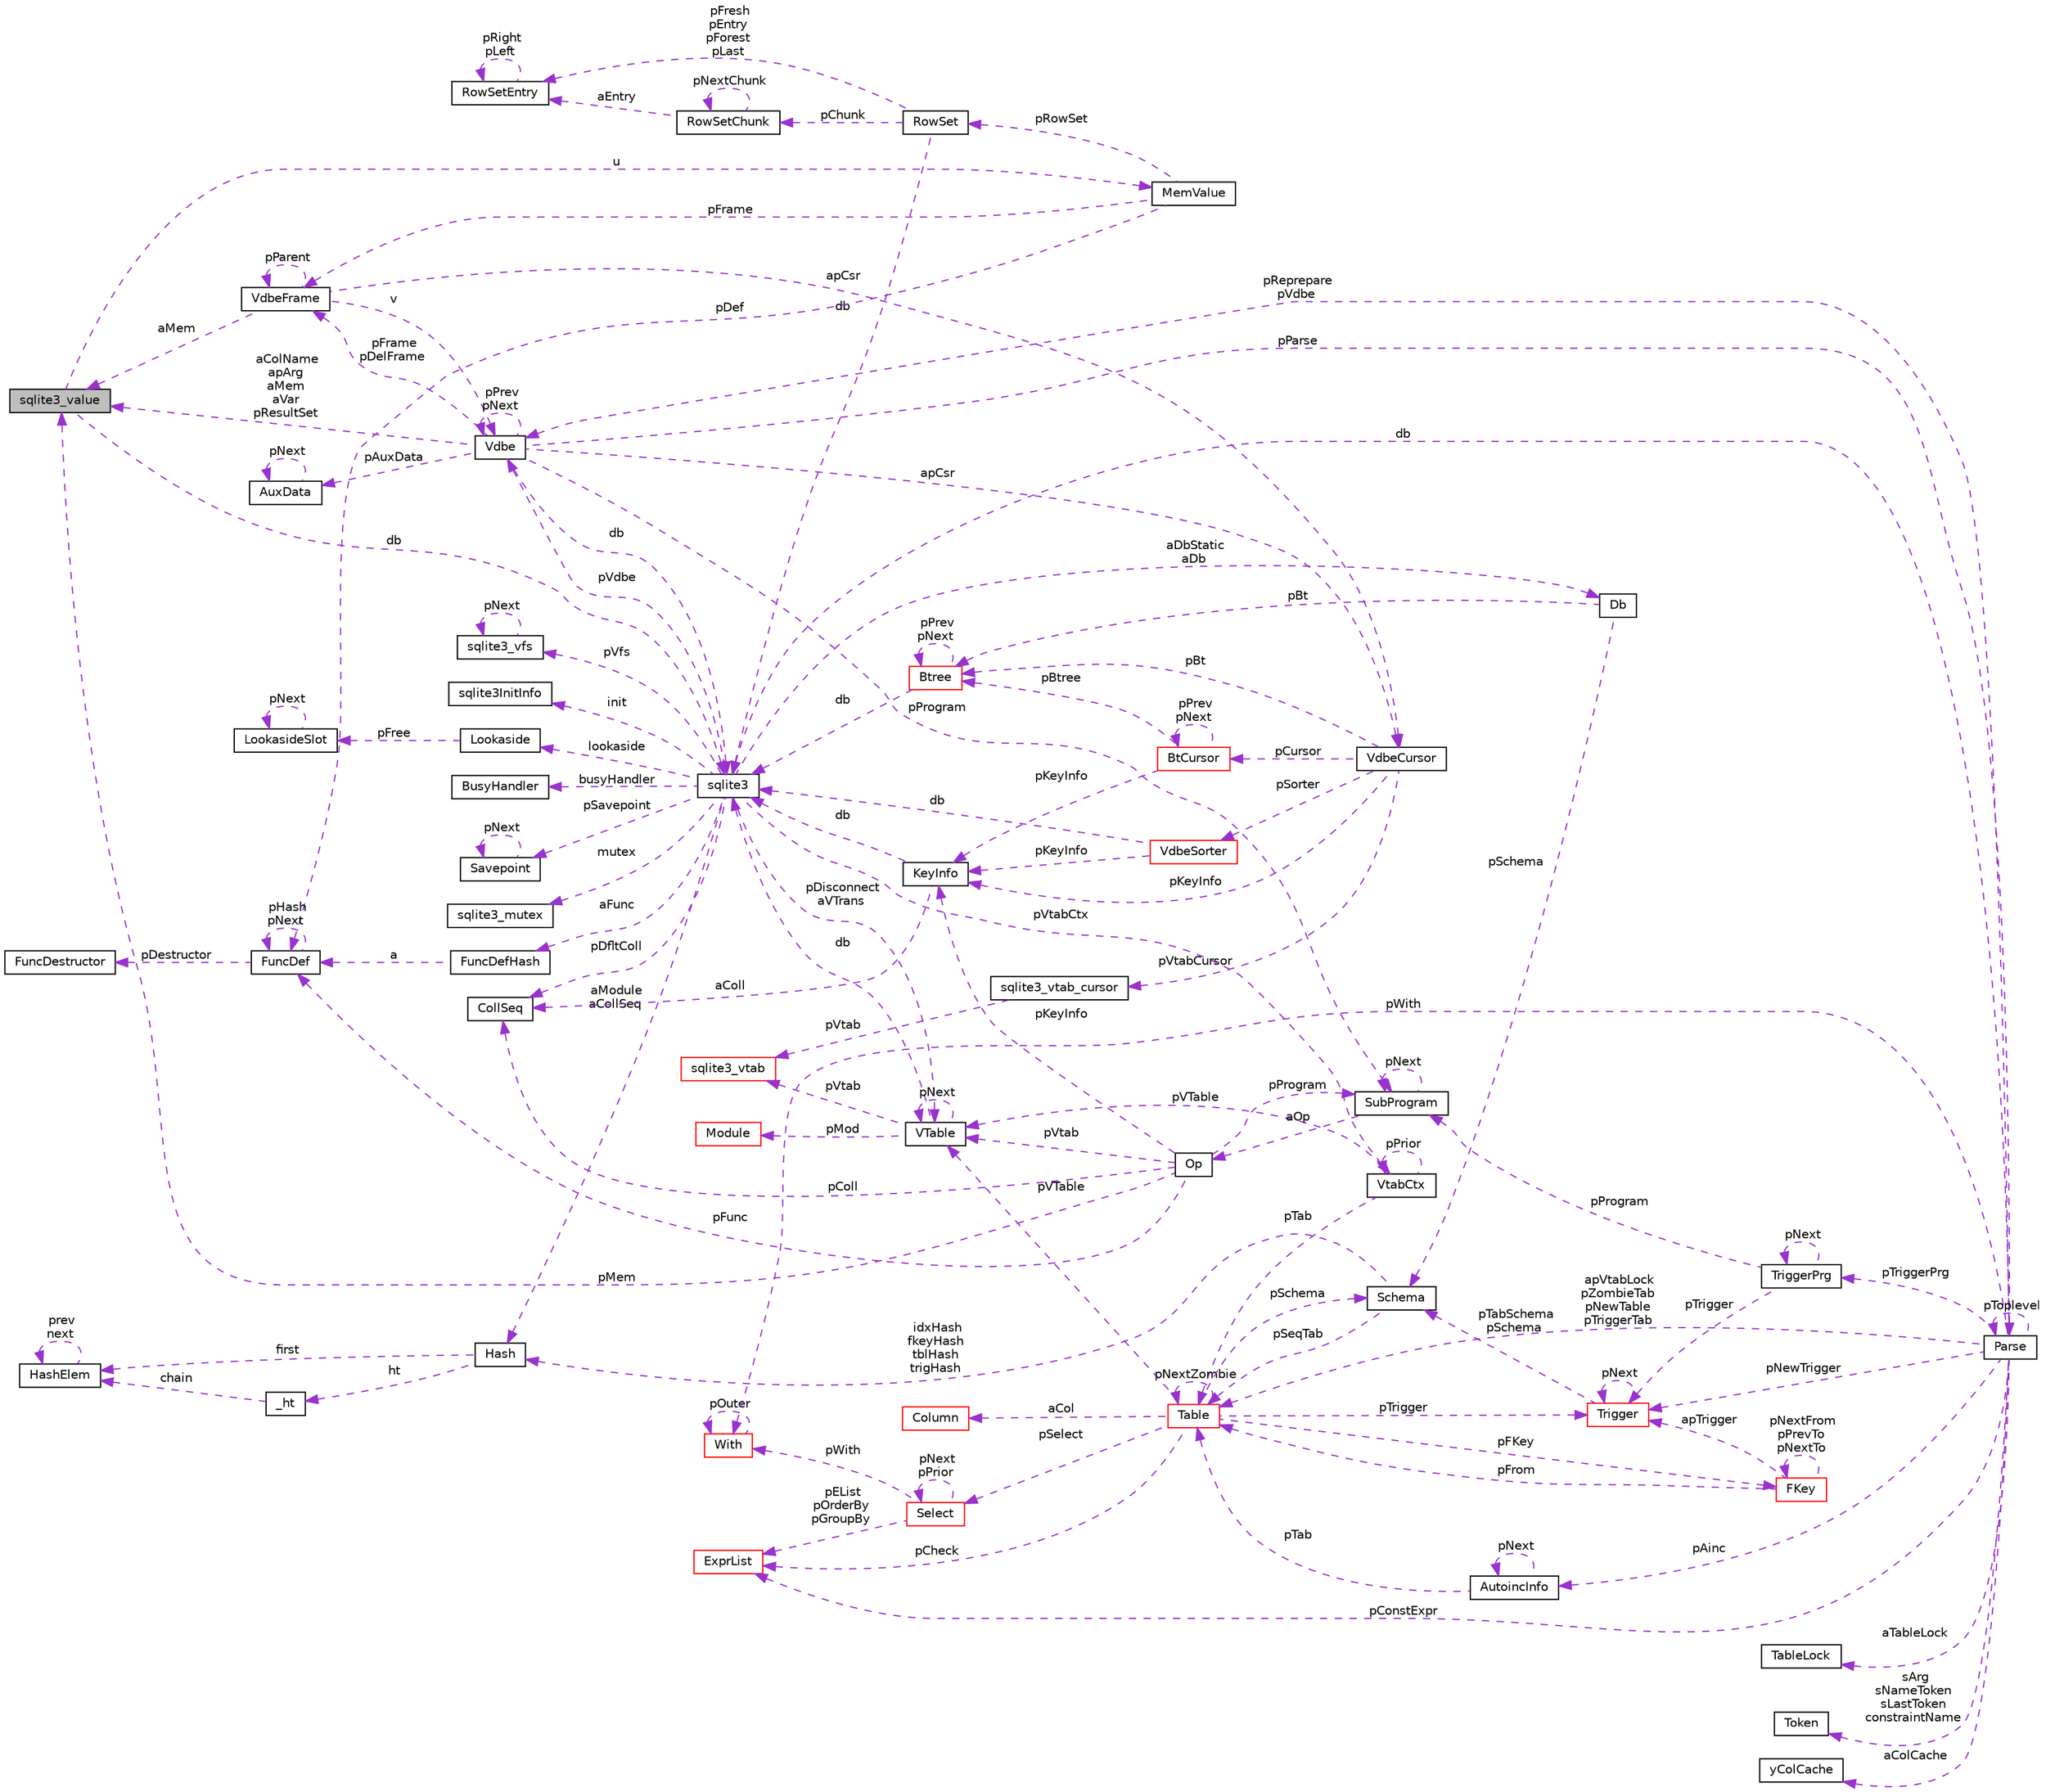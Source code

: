 digraph "sqlite3_value"
{
  edge [fontname="Helvetica",fontsize="10",labelfontname="Helvetica",labelfontsize="10"];
  node [fontname="Helvetica",fontsize="10",shape=record];
  rankdir="LR";
  Node1 [label="sqlite3_value",height=0.2,width=0.4,color="black", fillcolor="grey75", style="filled", fontcolor="black"];
  Node2 -> Node1 [dir="back",color="darkorchid3",fontsize="10",style="dashed",label=" u" ,fontname="Helvetica"];
  Node2 [label="MemValue",height=0.2,width=0.4,color="black", fillcolor="white", style="filled",URL="$union_mem_1_1_mem_value.html"];
  Node3 -> Node2 [dir="back",color="darkorchid3",fontsize="10",style="dashed",label=" pFrame" ,fontname="Helvetica"];
  Node3 [label="VdbeFrame",height=0.2,width=0.4,color="black", fillcolor="white", style="filled",URL="$struct_vdbe_frame.html"];
  Node1 -> Node3 [dir="back",color="darkorchid3",fontsize="10",style="dashed",label=" aMem" ,fontname="Helvetica"];
  Node4 -> Node3 [dir="back",color="darkorchid3",fontsize="10",style="dashed",label=" v" ,fontname="Helvetica"];
  Node4 [label="Vdbe",height=0.2,width=0.4,color="black", fillcolor="white", style="filled",URL="$struct_vdbe.html"];
  Node4 -> Node4 [dir="back",color="darkorchid3",fontsize="10",style="dashed",label=" pPrev\npNext" ,fontname="Helvetica"];
  Node1 -> Node4 [dir="back",color="darkorchid3",fontsize="10",style="dashed",label=" aColName\napArg\naMem\naVar\npResultSet" ,fontname="Helvetica"];
  Node5 -> Node4 [dir="back",color="darkorchid3",fontsize="10",style="dashed",label=" db" ,fontname="Helvetica"];
  Node5 [label="sqlite3",height=0.2,width=0.4,color="black", fillcolor="white", style="filled",URL="$structsqlite3.html"];
  Node4 -> Node5 [dir="back",color="darkorchid3",fontsize="10",style="dashed",label=" pVdbe" ,fontname="Helvetica"];
  Node6 -> Node5 [dir="back",color="darkorchid3",fontsize="10",style="dashed",label=" pSavepoint" ,fontname="Helvetica"];
  Node6 [label="Savepoint",height=0.2,width=0.4,color="black", fillcolor="white", style="filled",URL="$struct_savepoint.html"];
  Node6 -> Node6 [dir="back",color="darkorchid3",fontsize="10",style="dashed",label=" pNext" ,fontname="Helvetica"];
  Node7 -> Node5 [dir="back",color="darkorchid3",fontsize="10",style="dashed",label=" aFunc" ,fontname="Helvetica"];
  Node7 [label="FuncDefHash",height=0.2,width=0.4,color="black", fillcolor="white", style="filled",URL="$struct_func_def_hash.html"];
  Node8 -> Node7 [dir="back",color="darkorchid3",fontsize="10",style="dashed",label=" a" ,fontname="Helvetica"];
  Node8 [label="FuncDef",height=0.2,width=0.4,color="black", fillcolor="white", style="filled",URL="$struct_func_def.html"];
  Node9 -> Node8 [dir="back",color="darkorchid3",fontsize="10",style="dashed",label=" pDestructor" ,fontname="Helvetica"];
  Node9 [label="FuncDestructor",height=0.2,width=0.4,color="black", fillcolor="white", style="filled",URL="$struct_func_destructor.html"];
  Node8 -> Node8 [dir="back",color="darkorchid3",fontsize="10",style="dashed",label=" pHash\npNext" ,fontname="Helvetica"];
  Node10 -> Node5 [dir="back",color="darkorchid3",fontsize="10",style="dashed",label=" lookaside" ,fontname="Helvetica"];
  Node10 [label="Lookaside",height=0.2,width=0.4,color="black", fillcolor="white", style="filled",URL="$struct_lookaside.html"];
  Node11 -> Node10 [dir="back",color="darkorchid3",fontsize="10",style="dashed",label=" pFree" ,fontname="Helvetica"];
  Node11 [label="LookasideSlot",height=0.2,width=0.4,color="black", fillcolor="white", style="filled",URL="$struct_lookaside_slot.html"];
  Node11 -> Node11 [dir="back",color="darkorchid3",fontsize="10",style="dashed",label=" pNext" ,fontname="Helvetica"];
  Node12 -> Node5 [dir="back",color="darkorchid3",fontsize="10",style="dashed",label=" mutex" ,fontname="Helvetica"];
  Node12 [label="sqlite3_mutex",height=0.2,width=0.4,color="black", fillcolor="white", style="filled",URL="$structsqlite3__mutex.html"];
  Node13 -> Node5 [dir="back",color="darkorchid3",fontsize="10",style="dashed",label=" pVfs" ,fontname="Helvetica"];
  Node13 [label="sqlite3_vfs",height=0.2,width=0.4,color="black", fillcolor="white", style="filled",URL="$structsqlite3__vfs.html"];
  Node13 -> Node13 [dir="back",color="darkorchid3",fontsize="10",style="dashed",label=" pNext" ,fontname="Helvetica"];
  Node14 -> Node5 [dir="back",color="darkorchid3",fontsize="10",style="dashed",label=" init" ,fontname="Helvetica"];
  Node14 [label="sqlite3InitInfo",height=0.2,width=0.4,color="black", fillcolor="white", style="filled",URL="$structsqlite3_1_1sqlite3_init_info.html"];
  Node15 -> Node5 [dir="back",color="darkorchid3",fontsize="10",style="dashed",label=" busyHandler" ,fontname="Helvetica"];
  Node15 [label="BusyHandler",height=0.2,width=0.4,color="black", fillcolor="white", style="filled",URL="$struct_busy_handler.html"];
  Node16 -> Node5 [dir="back",color="darkorchid3",fontsize="10",style="dashed",label=" pVtabCtx" ,fontname="Helvetica"];
  Node16 [label="VtabCtx",height=0.2,width=0.4,color="black", fillcolor="white", style="filled",URL="$struct_vtab_ctx.html"];
  Node16 -> Node16 [dir="back",color="darkorchid3",fontsize="10",style="dashed",label=" pPrior" ,fontname="Helvetica"];
  Node17 -> Node16 [dir="back",color="darkorchid3",fontsize="10",style="dashed",label=" pVTable" ,fontname="Helvetica"];
  Node17 [label="VTable",height=0.2,width=0.4,color="black", fillcolor="white", style="filled",URL="$struct_v_table.html"];
  Node5 -> Node17 [dir="back",color="darkorchid3",fontsize="10",style="dashed",label=" db" ,fontname="Helvetica"];
  Node17 -> Node17 [dir="back",color="darkorchid3",fontsize="10",style="dashed",label=" pNext" ,fontname="Helvetica"];
  Node18 -> Node17 [dir="back",color="darkorchid3",fontsize="10",style="dashed",label=" pMod" ,fontname="Helvetica"];
  Node18 [label="Module",height=0.2,width=0.4,color="red", fillcolor="white", style="filled",URL="$struct_module.html"];
  Node19 -> Node17 [dir="back",color="darkorchid3",fontsize="10",style="dashed",label=" pVtab" ,fontname="Helvetica"];
  Node19 [label="sqlite3_vtab",height=0.2,width=0.4,color="red", fillcolor="white", style="filled",URL="$structsqlite3__vtab.html"];
  Node20 -> Node16 [dir="back",color="darkorchid3",fontsize="10",style="dashed",label=" pTab" ,fontname="Helvetica"];
  Node20 [label="Table",height=0.2,width=0.4,color="red", fillcolor="white", style="filled",URL="$struct_table.html"];
  Node21 -> Node20 [dir="back",color="darkorchid3",fontsize="10",style="dashed",label=" pSchema" ,fontname="Helvetica"];
  Node21 [label="Schema",height=0.2,width=0.4,color="black", fillcolor="white", style="filled",URL="$struct_schema.html"];
  Node20 -> Node21 [dir="back",color="darkorchid3",fontsize="10",style="dashed",label=" pSeqTab" ,fontname="Helvetica"];
  Node22 -> Node21 [dir="back",color="darkorchid3",fontsize="10",style="dashed",label=" idxHash\nfkeyHash\ntblHash\ntrigHash" ,fontname="Helvetica"];
  Node22 [label="Hash",height=0.2,width=0.4,color="black", fillcolor="white", style="filled",URL="$struct_hash.html"];
  Node23 -> Node22 [dir="back",color="darkorchid3",fontsize="10",style="dashed",label=" ht" ,fontname="Helvetica"];
  Node23 [label="_ht",height=0.2,width=0.4,color="black", fillcolor="white", style="filled",URL="$struct_hash_1_1__ht.html"];
  Node24 -> Node23 [dir="back",color="darkorchid3",fontsize="10",style="dashed",label=" chain" ,fontname="Helvetica"];
  Node24 [label="HashElem",height=0.2,width=0.4,color="black", fillcolor="white", style="filled",URL="$struct_hash_elem.html"];
  Node24 -> Node24 [dir="back",color="darkorchid3",fontsize="10",style="dashed",label=" prev\nnext" ,fontname="Helvetica"];
  Node24 -> Node22 [dir="back",color="darkorchid3",fontsize="10",style="dashed",label=" first" ,fontname="Helvetica"];
  Node25 -> Node20 [dir="back",color="darkorchid3",fontsize="10",style="dashed",label=" aCol" ,fontname="Helvetica"];
  Node25 [label="Column",height=0.2,width=0.4,color="red", fillcolor="white", style="filled",URL="$struct_column.html"];
  Node26 -> Node20 [dir="back",color="darkorchid3",fontsize="10",style="dashed",label=" pFKey" ,fontname="Helvetica"];
  Node26 [label="FKey",height=0.2,width=0.4,color="red", fillcolor="white", style="filled",URL="$struct_f_key.html"];
  Node26 -> Node26 [dir="back",color="darkorchid3",fontsize="10",style="dashed",label=" pNextFrom\npPrevTo\npNextTo" ,fontname="Helvetica"];
  Node20 -> Node26 [dir="back",color="darkorchid3",fontsize="10",style="dashed",label=" pFrom" ,fontname="Helvetica"];
  Node27 -> Node26 [dir="back",color="darkorchid3",fontsize="10",style="dashed",label=" apTrigger" ,fontname="Helvetica"];
  Node27 [label="Trigger",height=0.2,width=0.4,color="red", fillcolor="white", style="filled",URL="$struct_trigger.html"];
  Node21 -> Node27 [dir="back",color="darkorchid3",fontsize="10",style="dashed",label=" pTabSchema\npSchema" ,fontname="Helvetica"];
  Node27 -> Node27 [dir="back",color="darkorchid3",fontsize="10",style="dashed",label=" pNext" ,fontname="Helvetica"];
  Node17 -> Node20 [dir="back",color="darkorchid3",fontsize="10",style="dashed",label=" pVTable" ,fontname="Helvetica"];
  Node20 -> Node20 [dir="back",color="darkorchid3",fontsize="10",style="dashed",label=" pNextZombie" ,fontname="Helvetica"];
  Node27 -> Node20 [dir="back",color="darkorchid3",fontsize="10",style="dashed",label=" pTrigger" ,fontname="Helvetica"];
  Node28 -> Node20 [dir="back",color="darkorchid3",fontsize="10",style="dashed",label=" pSelect" ,fontname="Helvetica"];
  Node28 [label="Select",height=0.2,width=0.4,color="red", fillcolor="white", style="filled",URL="$struct_select.html"];
  Node29 -> Node28 [dir="back",color="darkorchid3",fontsize="10",style="dashed",label=" pWith" ,fontname="Helvetica"];
  Node29 [label="With",height=0.2,width=0.4,color="red", fillcolor="white", style="filled",URL="$struct_with.html"];
  Node29 -> Node29 [dir="back",color="darkorchid3",fontsize="10",style="dashed",label=" pOuter" ,fontname="Helvetica"];
  Node28 -> Node28 [dir="back",color="darkorchid3",fontsize="10",style="dashed",label=" pNext\npPrior" ,fontname="Helvetica"];
  Node30 -> Node28 [dir="back",color="darkorchid3",fontsize="10",style="dashed",label=" pEList\npOrderBy\npGroupBy" ,fontname="Helvetica"];
  Node30 [label="ExprList",height=0.2,width=0.4,color="red", fillcolor="white", style="filled",URL="$struct_expr_list.html"];
  Node30 -> Node20 [dir="back",color="darkorchid3",fontsize="10",style="dashed",label=" pCheck" ,fontname="Helvetica"];
  Node31 -> Node5 [dir="back",color="darkorchid3",fontsize="10",style="dashed",label=" pDfltColl" ,fontname="Helvetica"];
  Node31 [label="CollSeq",height=0.2,width=0.4,color="black", fillcolor="white", style="filled",URL="$struct_coll_seq.html"];
  Node17 -> Node5 [dir="back",color="darkorchid3",fontsize="10",style="dashed",label=" pDisconnect\naVTrans" ,fontname="Helvetica"];
  Node32 -> Node5 [dir="back",color="darkorchid3",fontsize="10",style="dashed",label=" aDbStatic\naDb" ,fontname="Helvetica"];
  Node32 [label="Db",height=0.2,width=0.4,color="black", fillcolor="white", style="filled",URL="$struct_db.html"];
  Node21 -> Node32 [dir="back",color="darkorchid3",fontsize="10",style="dashed",label=" pSchema" ,fontname="Helvetica"];
  Node33 -> Node32 [dir="back",color="darkorchid3",fontsize="10",style="dashed",label=" pBt" ,fontname="Helvetica"];
  Node33 [label="Btree",height=0.2,width=0.4,color="red", fillcolor="white", style="filled",URL="$struct_btree.html"];
  Node5 -> Node33 [dir="back",color="darkorchid3",fontsize="10",style="dashed",label=" db" ,fontname="Helvetica"];
  Node33 -> Node33 [dir="back",color="darkorchid3",fontsize="10",style="dashed",label=" pPrev\npNext" ,fontname="Helvetica"];
  Node22 -> Node5 [dir="back",color="darkorchid3",fontsize="10",style="dashed",label=" aModule\naCollSeq" ,fontname="Helvetica"];
  Node3 -> Node4 [dir="back",color="darkorchid3",fontsize="10",style="dashed",label=" pFrame\npDelFrame" ,fontname="Helvetica"];
  Node34 -> Node4 [dir="back",color="darkorchid3",fontsize="10",style="dashed",label=" pAuxData" ,fontname="Helvetica"];
  Node34 [label="AuxData",height=0.2,width=0.4,color="black", fillcolor="white", style="filled",URL="$struct_aux_data.html"];
  Node34 -> Node34 [dir="back",color="darkorchid3",fontsize="10",style="dashed",label=" pNext" ,fontname="Helvetica"];
  Node35 -> Node4 [dir="back",color="darkorchid3",fontsize="10",style="dashed",label=" pProgram" ,fontname="Helvetica"];
  Node35 [label="SubProgram",height=0.2,width=0.4,color="black", fillcolor="white", style="filled",URL="$struct_sub_program.html"];
  Node35 -> Node35 [dir="back",color="darkorchid3",fontsize="10",style="dashed",label=" pNext" ,fontname="Helvetica"];
  Node36 -> Node35 [dir="back",color="darkorchid3",fontsize="10",style="dashed",label=" aOp" ,fontname="Helvetica"];
  Node36 [label="Op",height=0.2,width=0.4,color="black", fillcolor="white", style="filled",URL="$struct_vdbe_op.html"];
  Node1 -> Node36 [dir="back",color="darkorchid3",fontsize="10",style="dashed",label=" pMem" ,fontname="Helvetica"];
  Node31 -> Node36 [dir="back",color="darkorchid3",fontsize="10",style="dashed",label=" pColl" ,fontname="Helvetica"];
  Node17 -> Node36 [dir="back",color="darkorchid3",fontsize="10",style="dashed",label=" pVtab" ,fontname="Helvetica"];
  Node35 -> Node36 [dir="back",color="darkorchid3",fontsize="10",style="dashed",label=" pProgram" ,fontname="Helvetica"];
  Node37 -> Node36 [dir="back",color="darkorchid3",fontsize="10",style="dashed",label=" pKeyInfo" ,fontname="Helvetica"];
  Node37 [label="KeyInfo",height=0.2,width=0.4,color="black", fillcolor="white", style="filled",URL="$struct_key_info.html"];
  Node5 -> Node37 [dir="back",color="darkorchid3",fontsize="10",style="dashed",label=" db" ,fontname="Helvetica"];
  Node31 -> Node37 [dir="back",color="darkorchid3",fontsize="10",style="dashed",label=" aColl" ,fontname="Helvetica"];
  Node8 -> Node36 [dir="back",color="darkorchid3",fontsize="10",style="dashed",label=" pFunc" ,fontname="Helvetica"];
  Node38 -> Node4 [dir="back",color="darkorchid3",fontsize="10",style="dashed",label=" apCsr" ,fontname="Helvetica"];
  Node38 [label="VdbeCursor",height=0.2,width=0.4,color="black", fillcolor="white", style="filled",URL="$struct_vdbe_cursor.html"];
  Node39 -> Node38 [dir="back",color="darkorchid3",fontsize="10",style="dashed",label=" pCursor" ,fontname="Helvetica"];
  Node39 [label="BtCursor",height=0.2,width=0.4,color="red", fillcolor="white", style="filled",URL="$struct_bt_cursor.html"];
  Node39 -> Node39 [dir="back",color="darkorchid3",fontsize="10",style="dashed",label=" pPrev\npNext" ,fontname="Helvetica"];
  Node37 -> Node39 [dir="back",color="darkorchid3",fontsize="10",style="dashed",label=" pKeyInfo" ,fontname="Helvetica"];
  Node33 -> Node39 [dir="back",color="darkorchid3",fontsize="10",style="dashed",label=" pBtree" ,fontname="Helvetica"];
  Node40 -> Node38 [dir="back",color="darkorchid3",fontsize="10",style="dashed",label=" pVtabCursor" ,fontname="Helvetica"];
  Node40 [label="sqlite3_vtab_cursor",height=0.2,width=0.4,color="black", fillcolor="white", style="filled",URL="$structsqlite3__vtab__cursor.html"];
  Node19 -> Node40 [dir="back",color="darkorchid3",fontsize="10",style="dashed",label=" pVtab" ,fontname="Helvetica"];
  Node41 -> Node38 [dir="back",color="darkorchid3",fontsize="10",style="dashed",label=" pSorter" ,fontname="Helvetica"];
  Node41 [label="VdbeSorter",height=0.2,width=0.4,color="red", fillcolor="white", style="filled",URL="$struct_vdbe_sorter.html"];
  Node5 -> Node41 [dir="back",color="darkorchid3",fontsize="10",style="dashed",label=" db" ,fontname="Helvetica"];
  Node37 -> Node41 [dir="back",color="darkorchid3",fontsize="10",style="dashed",label=" pKeyInfo" ,fontname="Helvetica"];
  Node37 -> Node38 [dir="back",color="darkorchid3",fontsize="10",style="dashed",label=" pKeyInfo" ,fontname="Helvetica"];
  Node33 -> Node38 [dir="back",color="darkorchid3",fontsize="10",style="dashed",label=" pBt" ,fontname="Helvetica"];
  Node42 -> Node4 [dir="back",color="darkorchid3",fontsize="10",style="dashed",label=" pParse" ,fontname="Helvetica"];
  Node42 [label="Parse",height=0.2,width=0.4,color="black", fillcolor="white", style="filled",URL="$struct_parse.html"];
  Node4 -> Node42 [dir="back",color="darkorchid3",fontsize="10",style="dashed",label=" pReprepare\npVdbe" ,fontname="Helvetica"];
  Node5 -> Node42 [dir="back",color="darkorchid3",fontsize="10",style="dashed",label=" db" ,fontname="Helvetica"];
  Node43 -> Node42 [dir="back",color="darkorchid3",fontsize="10",style="dashed",label=" aTableLock" ,fontname="Helvetica"];
  Node43 [label="TableLock",height=0.2,width=0.4,color="black", fillcolor="white", style="filled",URL="$struct_table_lock.html"];
  Node44 -> Node42 [dir="back",color="darkorchid3",fontsize="10",style="dashed",label=" sArg\nsNameToken\nsLastToken\nconstraintName" ,fontname="Helvetica"];
  Node44 [label="Token",height=0.2,width=0.4,color="black", fillcolor="white", style="filled",URL="$struct_token.html"];
  Node29 -> Node42 [dir="back",color="darkorchid3",fontsize="10",style="dashed",label=" pWith" ,fontname="Helvetica"];
  Node45 -> Node42 [dir="back",color="darkorchid3",fontsize="10",style="dashed",label=" aColCache" ,fontname="Helvetica"];
  Node45 [label="yColCache",height=0.2,width=0.4,color="black", fillcolor="white", style="filled",URL="$struct_parse_1_1y_col_cache.html"];
  Node20 -> Node42 [dir="back",color="darkorchid3",fontsize="10",style="dashed",label=" apVtabLock\npZombieTab\npNewTable\npTriggerTab" ,fontname="Helvetica"];
  Node27 -> Node42 [dir="back",color="darkorchid3",fontsize="10",style="dashed",label=" pNewTrigger" ,fontname="Helvetica"];
  Node46 -> Node42 [dir="back",color="darkorchid3",fontsize="10",style="dashed",label=" pTriggerPrg" ,fontname="Helvetica"];
  Node46 [label="TriggerPrg",height=0.2,width=0.4,color="black", fillcolor="white", style="filled",URL="$struct_trigger_prg.html"];
  Node35 -> Node46 [dir="back",color="darkorchid3",fontsize="10",style="dashed",label=" pProgram" ,fontname="Helvetica"];
  Node27 -> Node46 [dir="back",color="darkorchid3",fontsize="10",style="dashed",label=" pTrigger" ,fontname="Helvetica"];
  Node46 -> Node46 [dir="back",color="darkorchid3",fontsize="10",style="dashed",label=" pNext" ,fontname="Helvetica"];
  Node47 -> Node42 [dir="back",color="darkorchid3",fontsize="10",style="dashed",label=" pAinc" ,fontname="Helvetica"];
  Node47 [label="AutoincInfo",height=0.2,width=0.4,color="black", fillcolor="white", style="filled",URL="$struct_autoinc_info.html"];
  Node20 -> Node47 [dir="back",color="darkorchid3",fontsize="10",style="dashed",label=" pTab" ,fontname="Helvetica"];
  Node47 -> Node47 [dir="back",color="darkorchid3",fontsize="10",style="dashed",label=" pNext" ,fontname="Helvetica"];
  Node30 -> Node42 [dir="back",color="darkorchid3",fontsize="10",style="dashed",label=" pConstExpr" ,fontname="Helvetica"];
  Node42 -> Node42 [dir="back",color="darkorchid3",fontsize="10",style="dashed",label=" pToplevel" ,fontname="Helvetica"];
  Node3 -> Node3 [dir="back",color="darkorchid3",fontsize="10",style="dashed",label=" pParent" ,fontname="Helvetica"];
  Node38 -> Node3 [dir="back",color="darkorchid3",fontsize="10",style="dashed",label=" apCsr" ,fontname="Helvetica"];
  Node48 -> Node2 [dir="back",color="darkorchid3",fontsize="10",style="dashed",label=" pRowSet" ,fontname="Helvetica"];
  Node48 [label="RowSet",height=0.2,width=0.4,color="black", fillcolor="white", style="filled",URL="$struct_row_set.html"];
  Node5 -> Node48 [dir="back",color="darkorchid3",fontsize="10",style="dashed",label=" db" ,fontname="Helvetica"];
  Node49 -> Node48 [dir="back",color="darkorchid3",fontsize="10",style="dashed",label=" pChunk" ,fontname="Helvetica"];
  Node49 [label="RowSetChunk",height=0.2,width=0.4,color="black", fillcolor="white", style="filled",URL="$struct_row_set_chunk.html"];
  Node49 -> Node49 [dir="back",color="darkorchid3",fontsize="10",style="dashed",label=" pNextChunk" ,fontname="Helvetica"];
  Node50 -> Node49 [dir="back",color="darkorchid3",fontsize="10",style="dashed",label=" aEntry" ,fontname="Helvetica"];
  Node50 [label="RowSetEntry",height=0.2,width=0.4,color="black", fillcolor="white", style="filled",URL="$struct_row_set_entry.html"];
  Node50 -> Node50 [dir="back",color="darkorchid3",fontsize="10",style="dashed",label=" pRight\npLeft" ,fontname="Helvetica"];
  Node50 -> Node48 [dir="back",color="darkorchid3",fontsize="10",style="dashed",label=" pFresh\npEntry\npForest\npLast" ,fontname="Helvetica"];
  Node8 -> Node2 [dir="back",color="darkorchid3",fontsize="10",style="dashed",label=" pDef" ,fontname="Helvetica"];
  Node5 -> Node1 [dir="back",color="darkorchid3",fontsize="10",style="dashed",label=" db" ,fontname="Helvetica"];
}
